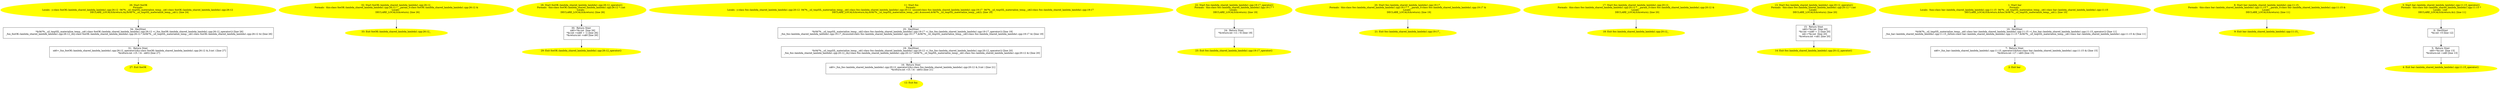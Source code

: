 /* @generated */
digraph iCFG {
34 [label="34:  DeclStmt \n   *&0$?%__sil_tmpSIL_materialize_temp__n$1:class fooOK::lambda_shared_lambda_lambda1.cpp:26:12 =(_fun_fooOK::lambda_shared_lambda_lambda1.cpp:26:12_operator()) [line 26]\n  _fun_fooOK::lambda_shared_lambda_lambda1.cpp:26:12_(&y:class fooOK::lambda_shared_lambda_lambda1.cpp:26:12 *,&0$?%__sil_tmpSIL_materialize_temp__n$1:class fooOK::lambda_shared_lambda_lambda1.cpp:26:12 &) [line 26]\n " shape="box"]
	

	 34 -> 31 ;
33 [label="33: Exit fooOK::lambda_shared_lambda_lambda1.cpp:26:12_ \n  " color=yellow style=filled]
	

32 [label="32: Start fooOK::lambda_shared_lambda_lambda1.cpp:26:12_\nFormals:  this:class fooOK::lambda_shared_lambda_lambda1.cpp:26:12 * __param_0:class fooOK::lambda_shared_lambda_lambda1.cpp:26:12 &\nLocals:  \n   DECLARE_LOCALS(&return); [line 26]\n " color=yellow style=filled]
	

	 32 -> 33 ;
31 [label="31:  Return Stmt \n   n$0=_fun_fooOK::lambda_shared_lambda_lambda1.cpp:26:12_operator()(&y:class fooOK::lambda_shared_lambda_lambda1.cpp:26:12 &,3:int ) [line 27]\n  *&return:int =(5 / (4 - n$0)) [line 27]\n " shape="box"]
	

	 31 -> 27 ;
30 [label="30:  Return Stmt \n   n$0=*&i:int  [line 26]\n  *&i:int =(n$0 + 1) [line 26]\n  *&return:int =n$0 [line 26]\n " shape="box"]
	

	 30 -> 29 ;
29 [label="29: Exit fooOK::lambda_shared_lambda_lambda1.cpp:26:12_operator() \n  " color=yellow style=filled]
	

28 [label="28: Start fooOK::lambda_shared_lambda_lambda1.cpp:26:12_operator()\nFormals:  this:class fooOK::lambda_shared_lambda_lambda1.cpp:26:12 * i:int \nLocals:  \n   DECLARE_LOCALS(&return); [line 26]\n " color=yellow style=filled]
	

	 28 -> 30 ;
27 [label="27: Exit fooOK \n  " color=yellow style=filled]
	

26 [label="26: Start fooOK\nFormals: \nLocals:  y:class fooOK::lambda_shared_lambda_lambda1.cpp:26:12  0$?%__sil_tmpSIL_materialize_temp__n$1:class fooOK::lambda_shared_lambda_lambda1.cpp:26:12  \n   DECLARE_LOCALS(&return,&y,&0$?%__sil_tmpSIL_materialize_temp__n$1); [line 24]\n " color=yellow style=filled]
	

	 26 -> 34 ;
25 [label="25:  DeclStmt \n   *&0$?%__sil_tmpSIL_materialize_temp__n$2:class foo::lambda_shared_lambda_lambda1.cpp:19:17 =(_fun_foo::lambda_shared_lambda_lambda1.cpp:19:17_operator()) [line 19]\n  _fun_foo::lambda_shared_lambda_lambda1.cpp:19:17_(&unused:class foo::lambda_shared_lambda_lambda1.cpp:19:17 *,&0$?%__sil_tmpSIL_materialize_temp__n$2:class foo::lambda_shared_lambda_lambda1.cpp:19:17 &) [line 19]\n " shape="box"]
	

	 25 -> 19 ;
24 [label="24:  Return Stmt \n   *&return:int =(1 / 0) [line 19]\n " shape="box"]
	

	 24 -> 23 ;
23 [label="23: Exit foo::lambda_shared_lambda_lambda1.cpp:19:17_operator() \n  " color=yellow style=filled]
	

22 [label="22: Start foo::lambda_shared_lambda_lambda1.cpp:19:17_operator()\nFormals:  this:class foo::lambda_shared_lambda_lambda1.cpp:19:17 *\nLocals:  \n   DECLARE_LOCALS(&return); [line 19]\n " color=yellow style=filled]
	

	 22 -> 24 ;
21 [label="21: Exit foo::lambda_shared_lambda_lambda1.cpp:19:17_ \n  " color=yellow style=filled]
	

20 [label="20: Start foo::lambda_shared_lambda_lambda1.cpp:19:17_\nFormals:  this:class foo::lambda_shared_lambda_lambda1.cpp:19:17 * __param_0:class foo::lambda_shared_lambda_lambda1.cpp:19:17 &\nLocals:  \n   DECLARE_LOCALS(&return); [line 19]\n " color=yellow style=filled]
	

	 20 -> 21 ;
19 [label="19:  DeclStmt \n   *&0$?%__sil_tmpSIL_materialize_temp__n$1:class foo::lambda_shared_lambda_lambda1.cpp:20:12 =(_fun_foo::lambda_shared_lambda_lambda1.cpp:20:12_operator()) [line 20]\n  _fun_foo::lambda_shared_lambda_lambda1.cpp:20:12_(&y:class foo::lambda_shared_lambda_lambda1.cpp:20:12 *,&0$?%__sil_tmpSIL_materialize_temp__n$1:class foo::lambda_shared_lambda_lambda1.cpp:20:12 &) [line 20]\n " shape="box"]
	

	 19 -> 16 ;
18 [label="18: Exit foo::lambda_shared_lambda_lambda1.cpp:20:12_ \n  " color=yellow style=filled]
	

17 [label="17: Start foo::lambda_shared_lambda_lambda1.cpp:20:12_\nFormals:  this:class foo::lambda_shared_lambda_lambda1.cpp:20:12 * __param_0:class foo::lambda_shared_lambda_lambda1.cpp:20:12 &\nLocals:  \n   DECLARE_LOCALS(&return); [line 20]\n " color=yellow style=filled]
	

	 17 -> 18 ;
16 [label="16:  Return Stmt \n   n$0=_fun_foo::lambda_shared_lambda_lambda1.cpp:20:12_operator()(&y:class foo::lambda_shared_lambda_lambda1.cpp:20:12 &,3:int ) [line 21]\n  *&return:int =(5 / (4 - n$0)) [line 21]\n " shape="box"]
	

	 16 -> 12 ;
15 [label="15:  Return Stmt \n   n$0=*&i:int  [line 20]\n  *&i:int =(n$0 + 1) [line 20]\n  n$1=*&i:int  [line 20]\n  *&return:int =n$1 [line 20]\n " shape="box"]
	

	 15 -> 14 ;
14 [label="14: Exit foo::lambda_shared_lambda_lambda1.cpp:20:12_operator() \n  " color=yellow style=filled]
	

13 [label="13: Start foo::lambda_shared_lambda_lambda1.cpp:20:12_operator()\nFormals:  this:class foo::lambda_shared_lambda_lambda1.cpp:20:12 * i:int \nLocals:  \n   DECLARE_LOCALS(&return); [line 20]\n " color=yellow style=filled]
	

	 13 -> 15 ;
12 [label="12: Exit foo \n  " color=yellow style=filled]
	

11 [label="11: Start foo\nFormals: \nLocals:  y:class foo::lambda_shared_lambda_lambda1.cpp:20:12  0$?%__sil_tmpSIL_materialize_temp__n$1:class foo::lambda_shared_lambda_lambda1.cpp:20:12  unused:class foo::lambda_shared_lambda_lambda1.cpp:19:17  0$?%__sil_tmpSIL_materialize_temp__n$2:class foo::lambda_shared_lambda_lambda1.cpp:19:17  \n   DECLARE_LOCALS(&return,&y,&0$?%__sil_tmpSIL_materialize_temp__n$1,&unused,&0$?%__sil_tmpSIL_materialize_temp__n$2); [line 18]\n " color=yellow style=filled]
	

	 11 -> 25 ;
10 [label="10:  DeclStmt \n   *&0$?%__sil_tmpSIL_materialize_temp__n$1:class bar::lambda_shared_lambda_lambda1.cpp:11:15 =(_fun_bar::lambda_shared_lambda_lambda1.cpp:11:15_operator()) [line 11]\n  _fun_bar::lambda_shared_lambda_lambda1.cpp:11:15_(&func:class bar::lambda_shared_lambda_lambda1.cpp:11:15 *,&0$?%__sil_tmpSIL_materialize_temp__n$1:class bar::lambda_shared_lambda_lambda1.cpp:11:15 &) [line 11]\n " shape="box"]
	

	 10 -> 7 ;
9 [label="9: Exit bar::lambda_shared_lambda_lambda1.cpp:11:15_ \n  " color=yellow style=filled]
	

8 [label="8: Start bar::lambda_shared_lambda_lambda1.cpp:11:15_\nFormals:  this:class bar::lambda_shared_lambda_lambda1.cpp:11:15 * __param_0:class bar::lambda_shared_lambda_lambda1.cpp:11:15 &\nLocals:  \n   DECLARE_LOCALS(&return); [line 11]\n " color=yellow style=filled]
	

	 8 -> 9 ;
7 [label="7:  Return Stmt \n   n$0=_fun_bar::lambda_shared_lambda_lambda1.cpp:11:15_operator()(&func:class bar::lambda_shared_lambda_lambda1.cpp:11:15 &) [line 15]\n  *&return:int =(7 / n$0) [line 15]\n " shape="box"]
	

	 7 -> 2 ;
6 [label="6:  DeclStmt \n   *&i:int =0 [line 12]\n " shape="box"]
	

	 6 -> 5 ;
5 [label="5:  Return Stmt \n   n$0=*&i:int  [line 13]\n  *&return:int =n$0 [line 13]\n " shape="box"]
	

	 5 -> 4 ;
4 [label="4: Exit bar::lambda_shared_lambda_lambda1.cpp:11:15_operator() \n  " color=yellow style=filled]
	

3 [label="3: Start bar::lambda_shared_lambda_lambda1.cpp:11:15_operator()\nFormals:  this:class bar::lambda_shared_lambda_lambda1.cpp:11:15 *\nLocals:  i:int  \n   DECLARE_LOCALS(&return,&i); [line 11]\n " color=yellow style=filled]
	

	 3 -> 6 ;
2 [label="2: Exit bar \n  " color=yellow style=filled]
	

1 [label="1: Start bar\nFormals: \nLocals:  func:class bar::lambda_shared_lambda_lambda1.cpp:11:15  0$?%__sil_tmpSIL_materialize_temp__n$1:class bar::lambda_shared_lambda_lambda1.cpp:11:15  \n   DECLARE_LOCALS(&return,&func,&0$?%__sil_tmpSIL_materialize_temp__n$1); [line 10]\n " color=yellow style=filled]
	

	 1 -> 10 ;
}
